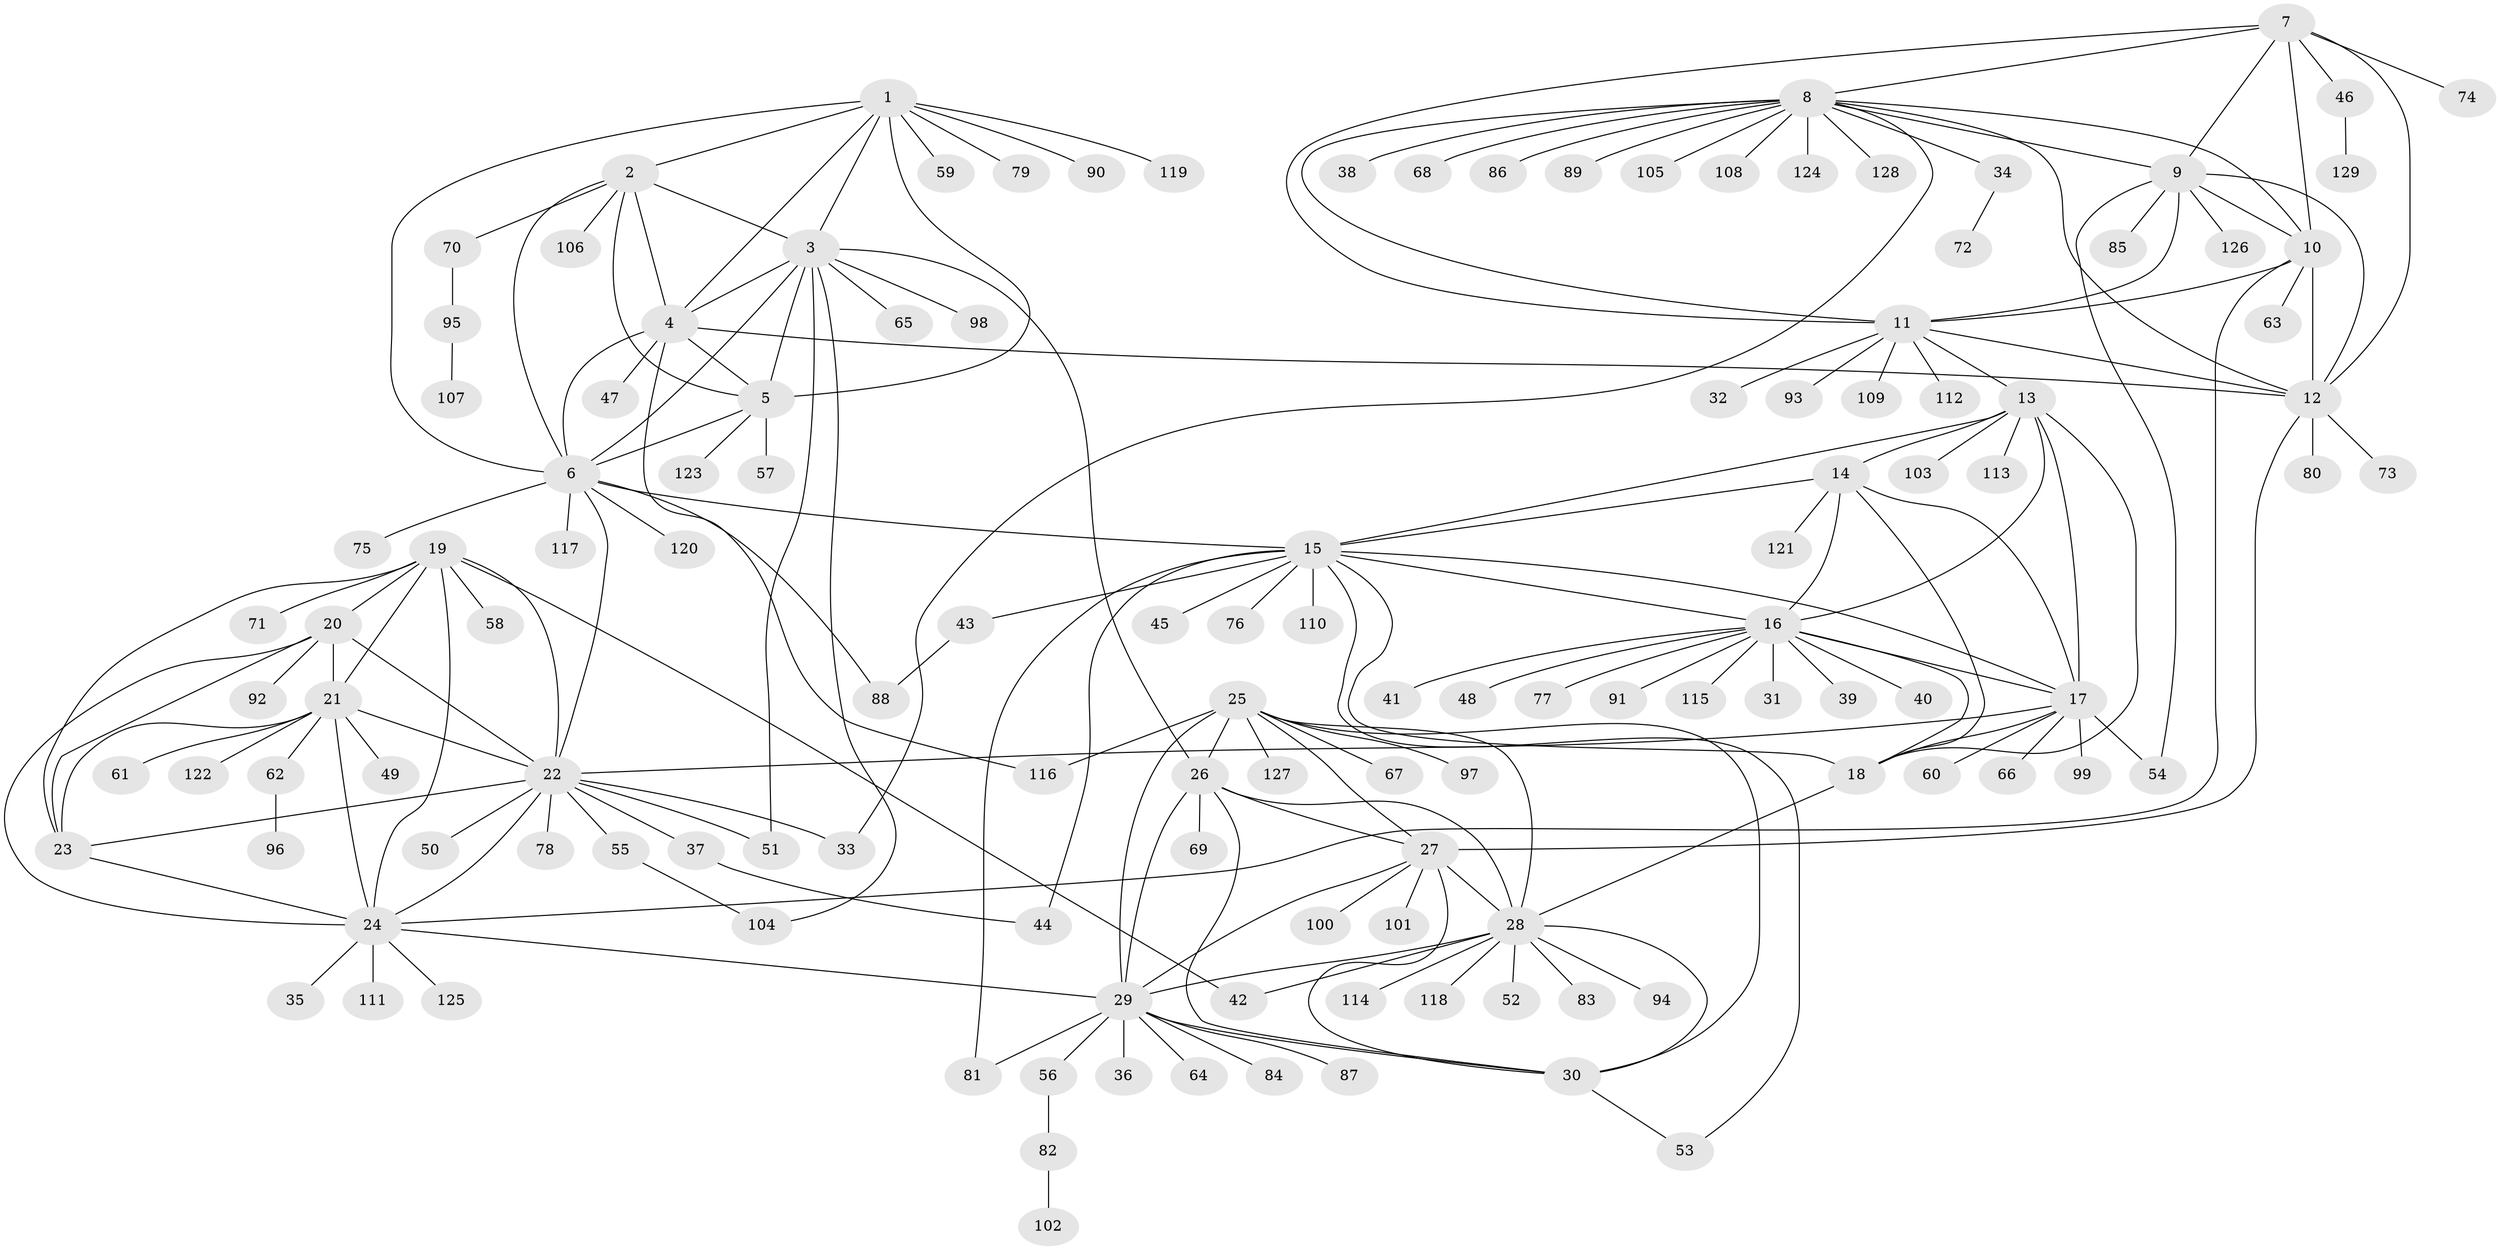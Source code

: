// coarse degree distribution, {4: 0.05263157894736842, 2: 0.05263157894736842, 3: 0.02631578947368421, 1: 0.7894736842105263, 14: 0.02631578947368421, 6: 0.02631578947368421, 13: 0.02631578947368421}
// Generated by graph-tools (version 1.1) at 2025/58/03/04/25 21:58:03]
// undirected, 129 vertices, 194 edges
graph export_dot {
graph [start="1"]
  node [color=gray90,style=filled];
  1;
  2;
  3;
  4;
  5;
  6;
  7;
  8;
  9;
  10;
  11;
  12;
  13;
  14;
  15;
  16;
  17;
  18;
  19;
  20;
  21;
  22;
  23;
  24;
  25;
  26;
  27;
  28;
  29;
  30;
  31;
  32;
  33;
  34;
  35;
  36;
  37;
  38;
  39;
  40;
  41;
  42;
  43;
  44;
  45;
  46;
  47;
  48;
  49;
  50;
  51;
  52;
  53;
  54;
  55;
  56;
  57;
  58;
  59;
  60;
  61;
  62;
  63;
  64;
  65;
  66;
  67;
  68;
  69;
  70;
  71;
  72;
  73;
  74;
  75;
  76;
  77;
  78;
  79;
  80;
  81;
  82;
  83;
  84;
  85;
  86;
  87;
  88;
  89;
  90;
  91;
  92;
  93;
  94;
  95;
  96;
  97;
  98;
  99;
  100;
  101;
  102;
  103;
  104;
  105;
  106;
  107;
  108;
  109;
  110;
  111;
  112;
  113;
  114;
  115;
  116;
  117;
  118;
  119;
  120;
  121;
  122;
  123;
  124;
  125;
  126;
  127;
  128;
  129;
  1 -- 2;
  1 -- 3;
  1 -- 4;
  1 -- 5;
  1 -- 6;
  1 -- 59;
  1 -- 79;
  1 -- 90;
  1 -- 119;
  2 -- 3;
  2 -- 4;
  2 -- 5;
  2 -- 6;
  2 -- 70;
  2 -- 106;
  3 -- 4;
  3 -- 5;
  3 -- 6;
  3 -- 26;
  3 -- 51;
  3 -- 65;
  3 -- 98;
  3 -- 104;
  4 -- 5;
  4 -- 6;
  4 -- 12;
  4 -- 47;
  4 -- 116;
  5 -- 6;
  5 -- 57;
  5 -- 123;
  6 -- 15;
  6 -- 22;
  6 -- 75;
  6 -- 88;
  6 -- 117;
  6 -- 120;
  7 -- 8;
  7 -- 9;
  7 -- 10;
  7 -- 11;
  7 -- 12;
  7 -- 46;
  7 -- 74;
  8 -- 9;
  8 -- 10;
  8 -- 11;
  8 -- 12;
  8 -- 33;
  8 -- 34;
  8 -- 38;
  8 -- 68;
  8 -- 86;
  8 -- 89;
  8 -- 105;
  8 -- 108;
  8 -- 124;
  8 -- 128;
  9 -- 10;
  9 -- 11;
  9 -- 12;
  9 -- 54;
  9 -- 85;
  9 -- 126;
  10 -- 11;
  10 -- 12;
  10 -- 24;
  10 -- 63;
  11 -- 12;
  11 -- 13;
  11 -- 32;
  11 -- 93;
  11 -- 109;
  11 -- 112;
  12 -- 27;
  12 -- 73;
  12 -- 80;
  13 -- 14;
  13 -- 15;
  13 -- 16;
  13 -- 17;
  13 -- 18;
  13 -- 103;
  13 -- 113;
  14 -- 15;
  14 -- 16;
  14 -- 17;
  14 -- 18;
  14 -- 121;
  15 -- 16;
  15 -- 17;
  15 -- 18;
  15 -- 43;
  15 -- 44;
  15 -- 45;
  15 -- 53;
  15 -- 76;
  15 -- 81;
  15 -- 110;
  16 -- 17;
  16 -- 18;
  16 -- 31;
  16 -- 39;
  16 -- 40;
  16 -- 41;
  16 -- 48;
  16 -- 77;
  16 -- 91;
  16 -- 115;
  17 -- 18;
  17 -- 22;
  17 -- 54;
  17 -- 60;
  17 -- 66;
  17 -- 99;
  18 -- 28;
  19 -- 20;
  19 -- 21;
  19 -- 22;
  19 -- 23;
  19 -- 24;
  19 -- 42;
  19 -- 58;
  19 -- 71;
  20 -- 21;
  20 -- 22;
  20 -- 23;
  20 -- 24;
  20 -- 92;
  21 -- 22;
  21 -- 23;
  21 -- 24;
  21 -- 49;
  21 -- 61;
  21 -- 62;
  21 -- 122;
  22 -- 23;
  22 -- 24;
  22 -- 33;
  22 -- 37;
  22 -- 50;
  22 -- 51;
  22 -- 55;
  22 -- 78;
  23 -- 24;
  24 -- 29;
  24 -- 35;
  24 -- 111;
  24 -- 125;
  25 -- 26;
  25 -- 27;
  25 -- 28;
  25 -- 29;
  25 -- 30;
  25 -- 67;
  25 -- 97;
  25 -- 116;
  25 -- 127;
  26 -- 27;
  26 -- 28;
  26 -- 29;
  26 -- 30;
  26 -- 69;
  27 -- 28;
  27 -- 29;
  27 -- 30;
  27 -- 100;
  27 -- 101;
  28 -- 29;
  28 -- 30;
  28 -- 42;
  28 -- 52;
  28 -- 83;
  28 -- 94;
  28 -- 114;
  28 -- 118;
  29 -- 30;
  29 -- 36;
  29 -- 56;
  29 -- 64;
  29 -- 81;
  29 -- 84;
  29 -- 87;
  30 -- 53;
  34 -- 72;
  37 -- 44;
  43 -- 88;
  46 -- 129;
  55 -- 104;
  56 -- 82;
  62 -- 96;
  70 -- 95;
  82 -- 102;
  95 -- 107;
}
